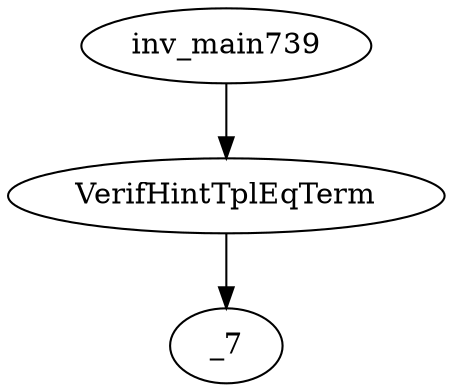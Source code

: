 digraph dag {
0 [label="inv_main739"];
1 [label="VerifHintTplEqTerm"];
2 [label="_7"];
0->1
1 -> 2
}
